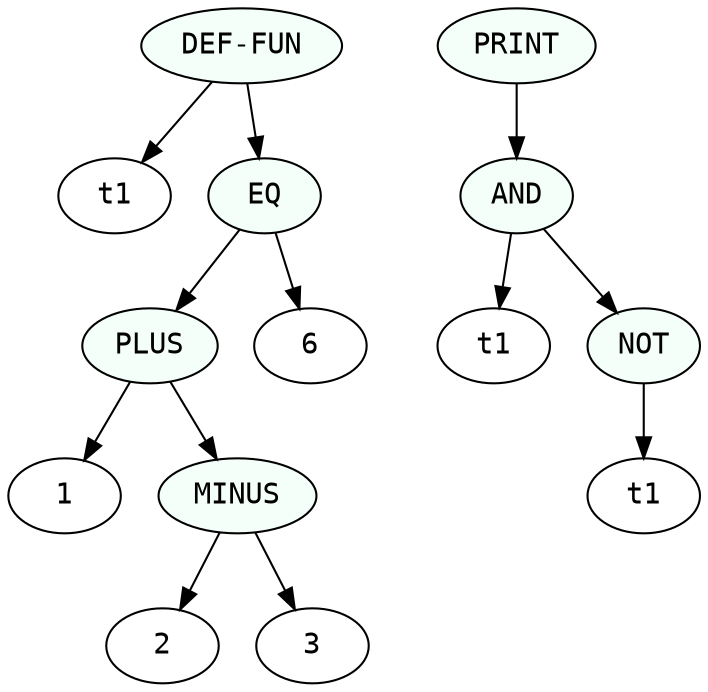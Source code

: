 digraph print {
 1 [label="t1", fontname="monospace"];
 2 [label="1", fontname="monospace"];
 3 [label="2", fontname="monospace"];
 4 [label="3", fontname="monospace"];
 5 [label="MINUS", fontname="monospace", style=filled, fillcolor=mintcream];
 5->3
 5->4
 6 [label="PLUS", fontname="monospace", style=filled, fillcolor=mintcream];
 6->2
 6->5
 7 [label="6", fontname="monospace"];
 8 [label="EQ", fontname="monospace", style=filled, fillcolor=mintcream];
 8->6
 8->7
 9 [label="t1", fontname="monospace"];
 10 [label="t1", fontname="monospace"];
 11 [label="NOT", fontname="monospace", style=filled, fillcolor=mintcream];
 11->10
 12 [label="AND", fontname="monospace", style=filled, fillcolor=mintcream];
 12->9
 12->11
 13 [label="PRINT", fontname="monospace", style=filled, fillcolor=mintcream];
 13->12
 14 [label="DEF-FUN", fontname="monospace", style=filled, fillcolor=mintcream];
 14->1
 14->8
 }
 